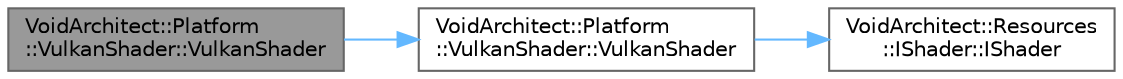 digraph "VoidArchitect::Platform::VulkanShader::VulkanShader"
{
 // LATEX_PDF_SIZE
  bgcolor="transparent";
  edge [fontname=Helvetica,fontsize=10,labelfontname=Helvetica,labelfontsize=10];
  node [fontname=Helvetica,fontsize=10,shape=box,height=0.2,width=0.4];
  rankdir="LR";
  Node1 [id="Node000001",label="VoidArchitect::Platform\l::VulkanShader::VulkanShader",height=0.2,width=0.4,color="gray40", fillcolor="grey60", style="filled", fontcolor="black",tooltip=" "];
  Node1 -> Node2 [id="edge1_Node000001_Node000002",color="steelblue1",style="solid",tooltip=" "];
  Node2 [id="Node000002",label="VoidArchitect::Platform\l::VulkanShader::VulkanShader",height=0.2,width=0.4,color="grey40", fillcolor="white", style="filled",URL="$class_void_architect_1_1_platform_1_1_vulkan_shader.html#ac34b4991980512f3edb929f96d74d1c5",tooltip=" "];
  Node2 -> Node3 [id="edge2_Node000002_Node000003",color="steelblue1",style="solid",tooltip=" "];
  Node3 [id="Node000003",label="VoidArchitect::Resources\l::IShader::IShader",height=0.2,width=0.4,color="grey40", fillcolor="white", style="filled",URL="$class_void_architect_1_1_resources_1_1_i_shader.html#aefaea076c148d18fd525c82ebb0c25be",tooltip=" "];
}
